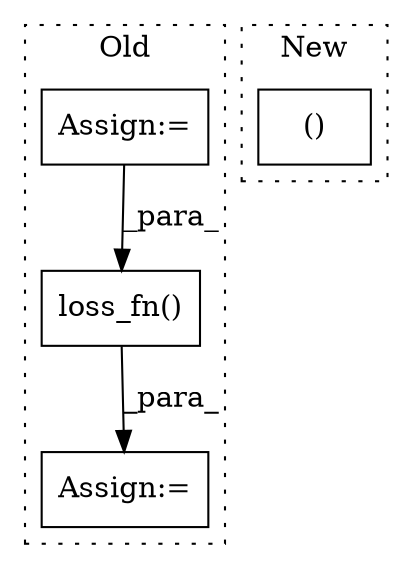 digraph G {
subgraph cluster0 {
1 [label="loss_fn()" a="75" s="1716,1749" l="13,1" shape="box"];
3 [label="Assign:=" a="68" s="1713" l="3" shape="box"];
4 [label="Assign:=" a="68" s="1669" l="3" shape="box"];
label = "Old";
style="dotted";
}
subgraph cluster1 {
2 [label="()" a="54" s="2934" l="12" shape="box"];
label = "New";
style="dotted";
}
1 -> 3 [label="_para_"];
4 -> 1 [label="_para_"];
}